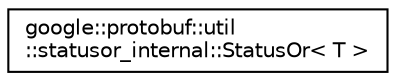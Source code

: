 digraph "类继承关系图"
{
 // LATEX_PDF_SIZE
  edge [fontname="Helvetica",fontsize="10",labelfontname="Helvetica",labelfontsize="10"];
  node [fontname="Helvetica",fontsize="10",shape=record];
  rankdir="LR";
  Node0 [label="google::protobuf::util\l::statusor_internal::StatusOr\< T \>",height=0.2,width=0.4,color="black", fillcolor="white", style="filled",URL="$classgoogle_1_1protobuf_1_1util_1_1statusor__internal_1_1StatusOr.html",tooltip=" "];
}

